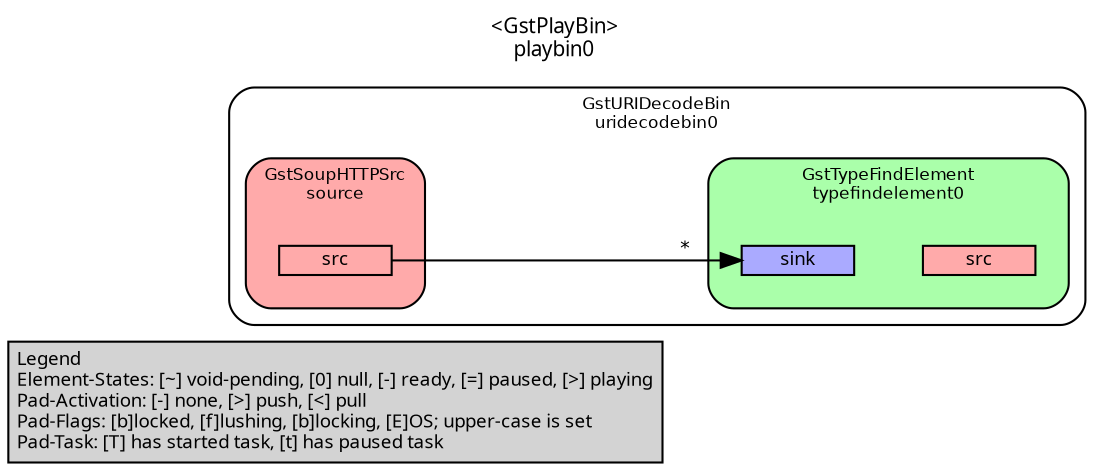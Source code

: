 digraph pipeline {
  rankdir=LR;
  fontname="sans";
  fontsize="10";
  labelloc=t;
  nodesep=.1;
  ranksep=.2;
  label="<GstPlayBin>\nplaybin0";
  node [style="filled,rounded", shape=box, fontsize="9", fontname="sans", margin="0.0,0.0"];
  edge [labelfontsize="6", fontsize="9", fontname="monospace"];
  
  legend [
    pos="0,0!",
    margin="0.05,0.05",
    style="filled",
    label="Legend\lElement-States: [~] void-pending, [0] null, [-] ready, [=] paused, [>] playing\lPad-Activation: [-] none, [>] push, [<] pull\lPad-Flags: [b]locked, [f]lushing, [b]locking, [E]OS; upper-case is set\lPad-Task: [T] has started task, [t] has paused task\l",
  ];
  subgraph cluster_uridecodebin0_0x5605815960b0 {
    fontname="Bitstream Vera Sans";
    fontsize="8";
    style="filled,rounded";
    color=black;
    label="GstURIDecodeBin\nuridecodebin0";
    fillcolor="#ffffff";
    subgraph cluster_typefindelement0_0x5605815c1050 {
      fontname="Bitstream Vera Sans";
      fontsize="8";
      style="filled,rounded";
      color=black;
      label="GstTypeFindElement\ntypefindelement0";
      subgraph cluster_typefindelement0_0x5605815c1050_sink {
        label="";
        style="invis";
        typefindelement0_0x5605815c1050_sink_0x5605815bc3e0 [color=black, fillcolor="#aaaaff", label="sink", height="0.2", style="filled,solid"];
      }

      subgraph cluster_typefindelement0_0x5605815c1050_src {
        label="";
        style="invis";
        typefindelement0_0x5605815c1050_src_0x5605815bc630 [color=black, fillcolor="#ffaaaa", label="src", height="0.2", style="filled,solid"];
      }

      typefindelement0_0x5605815c1050_sink_0x5605815bc3e0 -> typefindelement0_0x5605815c1050_src_0x5605815bc630 [style="invis"];
      fillcolor="#aaffaa";
    }

    subgraph cluster_source_0x5605815ba4e0 {
      fontname="Bitstream Vera Sans";
      fontsize="8";
      style="filled,rounded";
      color=black;
      label="GstSoupHTTPSrc\nsource";
      subgraph cluster_source_0x5605815ba4e0_src {
        label="";
        style="invis";
        source_0x5605815ba4e0_src_0x5605815bc190 [color=black, fillcolor="#ffaaaa", label="src", height="0.2", style="filled,solid"];
      }

      fillcolor="#ffaaaa";
    }

    source_0x5605815ba4e0_src_0x5605815bc190 -> typefindelement0_0x5605815c1050_sink_0x5605815bc3e0 [label="*"]
  }

  subgraph cluster_playsink_0x560581590050 {
    fontname="Bitstream Vera Sans";
    fontsize="8";
    style="filled,rounded";
    color=black;
    label="GstPlaySink\nplaysink";
    fillcolor="#ffffff";
    subgraph cluster_streamsynchronizer0_0x5605815920c0 {
      fontname="Bitstream Vera Sans";
      fontsize="8";
      style="filled,rounded";
      color=black;
      label="GstStreamSynchronizer\nstreamsynchronizer0";
      fillcolor="#ffffff";
    }

  }

}
